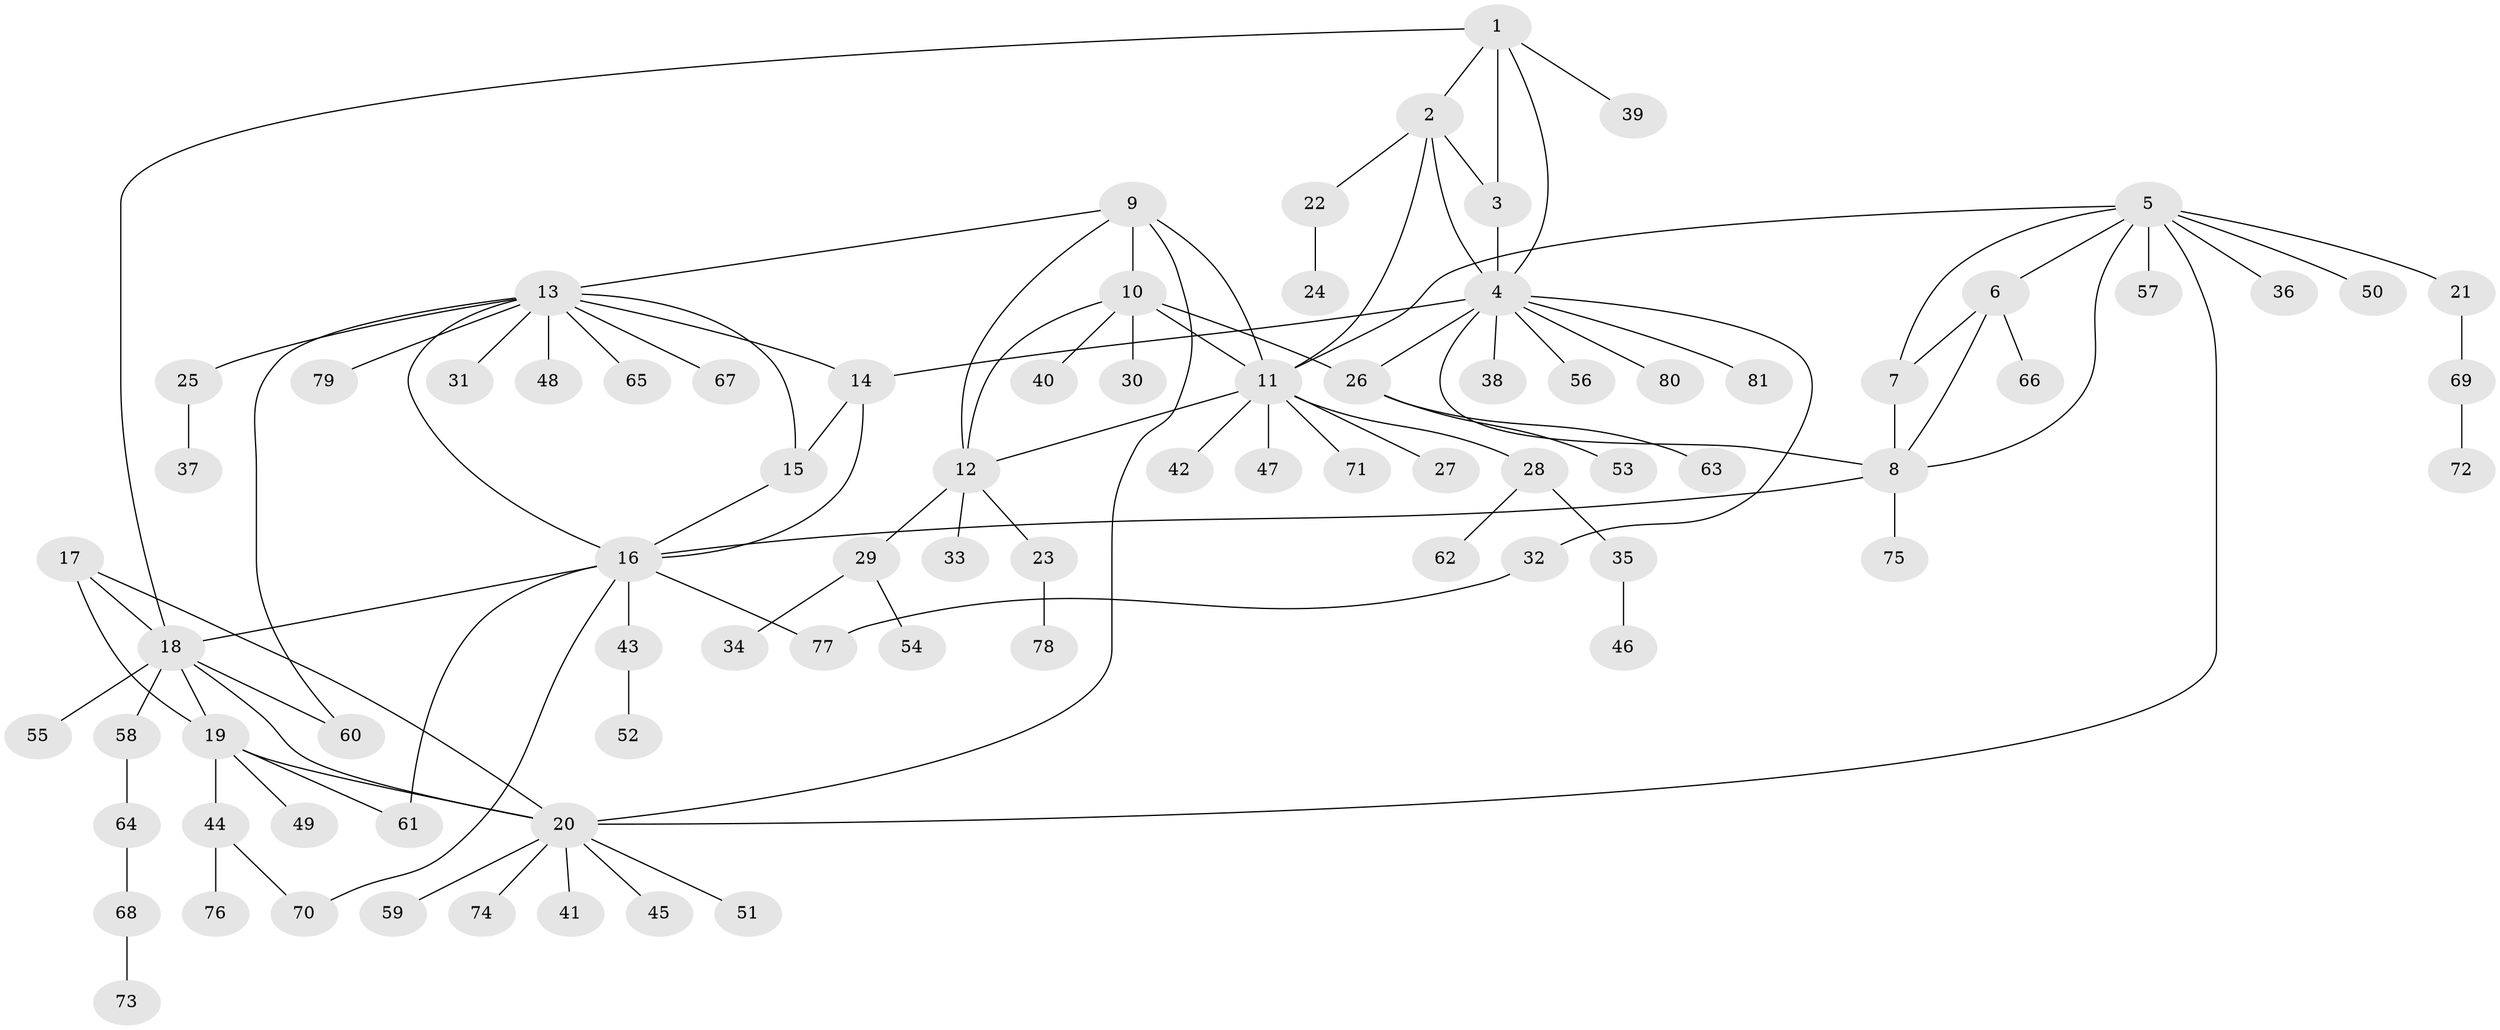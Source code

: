 // coarse degree distribution, {4: 0.109375, 10: 0.03125, 8: 0.03125, 2: 0.171875, 12: 0.015625, 3: 0.046875, 14: 0.015625, 5: 0.015625, 1: 0.5625}
// Generated by graph-tools (version 1.1) at 2025/24/03/03/25 07:24:14]
// undirected, 81 vertices, 106 edges
graph export_dot {
graph [start="1"]
  node [color=gray90,style=filled];
  1;
  2;
  3;
  4;
  5;
  6;
  7;
  8;
  9;
  10;
  11;
  12;
  13;
  14;
  15;
  16;
  17;
  18;
  19;
  20;
  21;
  22;
  23;
  24;
  25;
  26;
  27;
  28;
  29;
  30;
  31;
  32;
  33;
  34;
  35;
  36;
  37;
  38;
  39;
  40;
  41;
  42;
  43;
  44;
  45;
  46;
  47;
  48;
  49;
  50;
  51;
  52;
  53;
  54;
  55;
  56;
  57;
  58;
  59;
  60;
  61;
  62;
  63;
  64;
  65;
  66;
  67;
  68;
  69;
  70;
  71;
  72;
  73;
  74;
  75;
  76;
  77;
  78;
  79;
  80;
  81;
  1 -- 2;
  1 -- 3;
  1 -- 4;
  1 -- 18;
  1 -- 39;
  2 -- 3;
  2 -- 4;
  2 -- 11;
  2 -- 22;
  3 -- 4;
  4 -- 8;
  4 -- 14;
  4 -- 26;
  4 -- 32;
  4 -- 38;
  4 -- 56;
  4 -- 80;
  4 -- 81;
  5 -- 6;
  5 -- 7;
  5 -- 8;
  5 -- 11;
  5 -- 20;
  5 -- 21;
  5 -- 36;
  5 -- 50;
  5 -- 57;
  6 -- 7;
  6 -- 8;
  6 -- 66;
  7 -- 8;
  8 -- 16;
  8 -- 75;
  9 -- 10;
  9 -- 11;
  9 -- 12;
  9 -- 13;
  9 -- 20;
  10 -- 11;
  10 -- 12;
  10 -- 26;
  10 -- 30;
  10 -- 40;
  11 -- 12;
  11 -- 27;
  11 -- 28;
  11 -- 42;
  11 -- 47;
  11 -- 71;
  12 -- 23;
  12 -- 29;
  12 -- 33;
  13 -- 14;
  13 -- 15;
  13 -- 16;
  13 -- 25;
  13 -- 31;
  13 -- 48;
  13 -- 60;
  13 -- 65;
  13 -- 67;
  13 -- 79;
  14 -- 15;
  14 -- 16;
  15 -- 16;
  16 -- 18;
  16 -- 43;
  16 -- 61;
  16 -- 70;
  16 -- 77;
  17 -- 18;
  17 -- 19;
  17 -- 20;
  18 -- 19;
  18 -- 20;
  18 -- 55;
  18 -- 58;
  18 -- 60;
  19 -- 20;
  19 -- 44;
  19 -- 49;
  19 -- 61;
  20 -- 41;
  20 -- 45;
  20 -- 51;
  20 -- 59;
  20 -- 74;
  21 -- 69;
  22 -- 24;
  23 -- 78;
  25 -- 37;
  26 -- 53;
  26 -- 63;
  28 -- 35;
  28 -- 62;
  29 -- 34;
  29 -- 54;
  32 -- 77;
  35 -- 46;
  43 -- 52;
  44 -- 70;
  44 -- 76;
  58 -- 64;
  64 -- 68;
  68 -- 73;
  69 -- 72;
}
